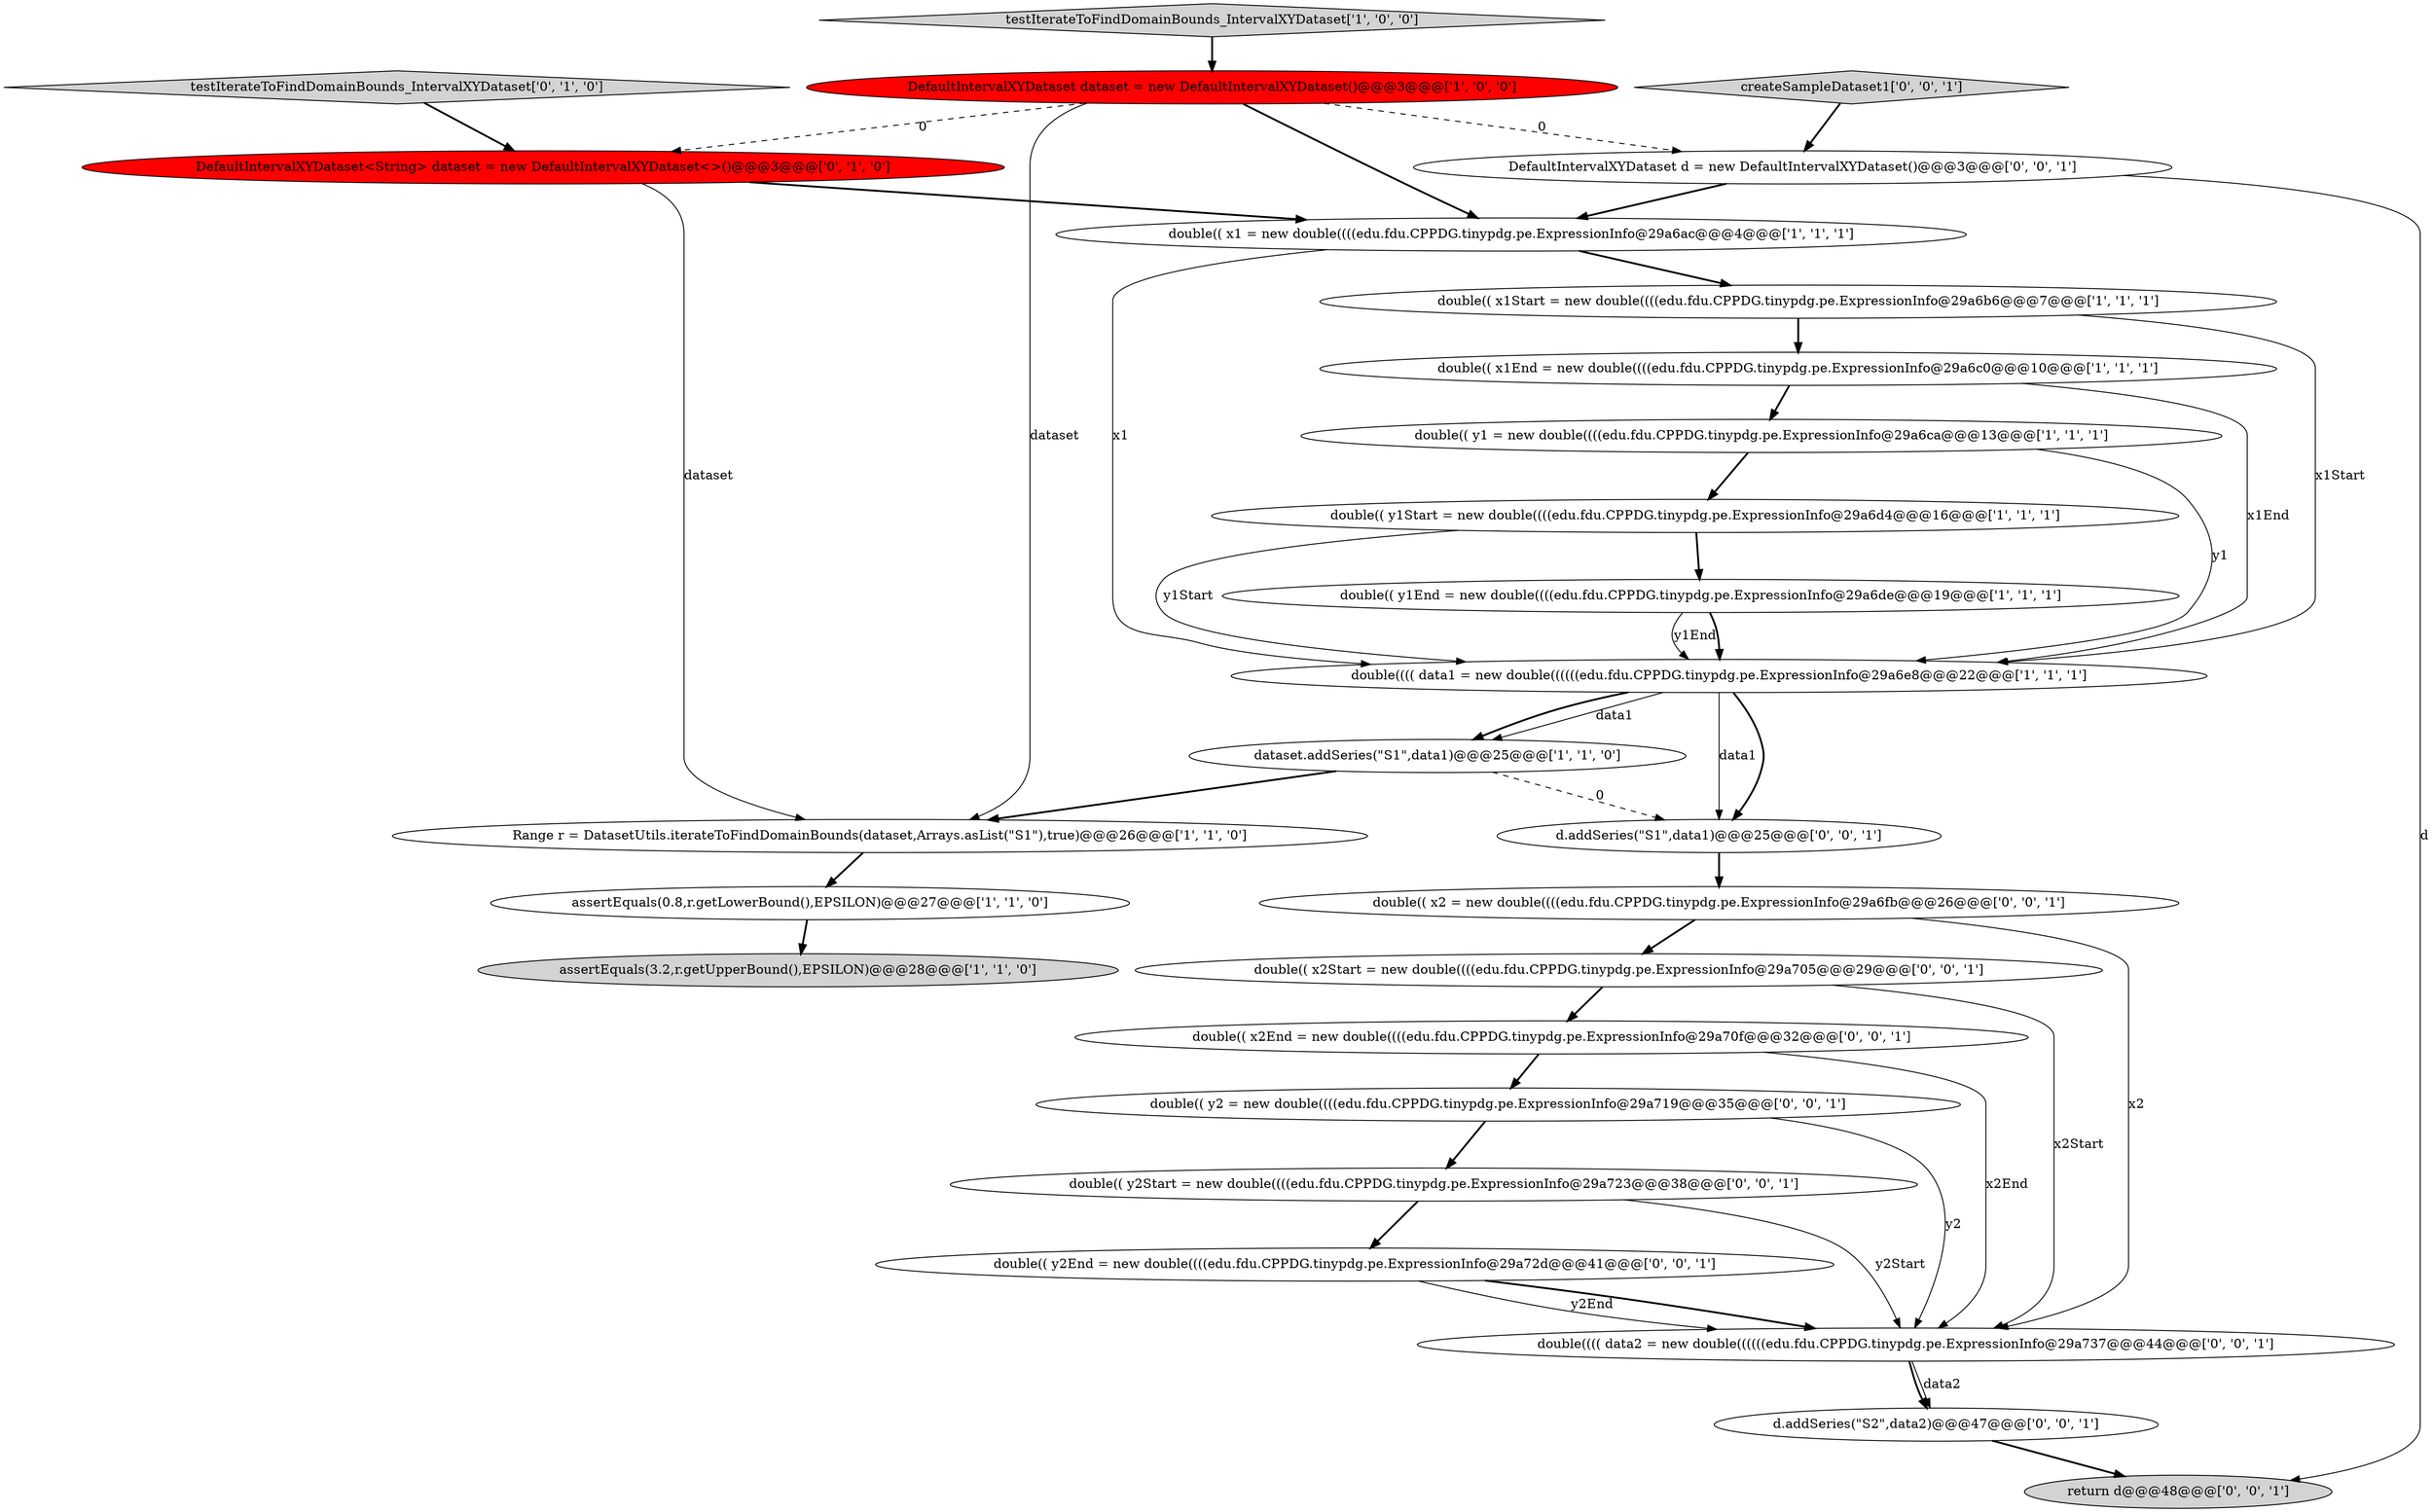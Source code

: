 digraph {
22 [style = filled, label = "double(( x2 = new double((((edu.fdu.CPPDG.tinypdg.pe.ExpressionInfo@29a6fb@@@26@@@['0', '0', '1']", fillcolor = white, shape = ellipse image = "AAA0AAABBB3BBB"];
23 [style = filled, label = "double(( x2End = new double((((edu.fdu.CPPDG.tinypdg.pe.ExpressionInfo@29a70f@@@32@@@['0', '0', '1']", fillcolor = white, shape = ellipse image = "AAA0AAABBB3BBB"];
12 [style = filled, label = "testIterateToFindDomainBounds_IntervalXYDataset['1', '0', '0']", fillcolor = lightgray, shape = diamond image = "AAA0AAABBB1BBB"];
5 [style = filled, label = "Range r = DatasetUtils.iterateToFindDomainBounds(dataset,Arrays.asList(\"S1\"),true)@@@26@@@['1', '1', '0']", fillcolor = white, shape = ellipse image = "AAA0AAABBB1BBB"];
16 [style = filled, label = "double(((( data2 = new double((((((edu.fdu.CPPDG.tinypdg.pe.ExpressionInfo@29a737@@@44@@@['0', '0', '1']", fillcolor = white, shape = ellipse image = "AAA0AAABBB3BBB"];
14 [style = filled, label = "testIterateToFindDomainBounds_IntervalXYDataset['0', '1', '0']", fillcolor = lightgray, shape = diamond image = "AAA0AAABBB2BBB"];
19 [style = filled, label = "DefaultIntervalXYDataset d = new DefaultIntervalXYDataset()@@@3@@@['0', '0', '1']", fillcolor = white, shape = ellipse image = "AAA0AAABBB3BBB"];
24 [style = filled, label = "double(( y2End = new double((((edu.fdu.CPPDG.tinypdg.pe.ExpressionInfo@29a72d@@@41@@@['0', '0', '1']", fillcolor = white, shape = ellipse image = "AAA0AAABBB3BBB"];
25 [style = filled, label = "d.addSeries(\"S1\",data1)@@@25@@@['0', '0', '1']", fillcolor = white, shape = ellipse image = "AAA0AAABBB3BBB"];
10 [style = filled, label = "double(( x1Start = new double((((edu.fdu.CPPDG.tinypdg.pe.ExpressionInfo@29a6b6@@@7@@@['1', '1', '1']", fillcolor = white, shape = ellipse image = "AAA0AAABBB1BBB"];
21 [style = filled, label = "d.addSeries(\"S2\",data2)@@@47@@@['0', '0', '1']", fillcolor = white, shape = ellipse image = "AAA0AAABBB3BBB"];
17 [style = filled, label = "createSampleDataset1['0', '0', '1']", fillcolor = lightgray, shape = diamond image = "AAA0AAABBB3BBB"];
20 [style = filled, label = "double(( y2Start = new double((((edu.fdu.CPPDG.tinypdg.pe.ExpressionInfo@29a723@@@38@@@['0', '0', '1']", fillcolor = white, shape = ellipse image = "AAA0AAABBB3BBB"];
7 [style = filled, label = "DefaultIntervalXYDataset dataset = new DefaultIntervalXYDataset()@@@3@@@['1', '0', '0']", fillcolor = red, shape = ellipse image = "AAA1AAABBB1BBB"];
15 [style = filled, label = "double(( x2Start = new double((((edu.fdu.CPPDG.tinypdg.pe.ExpressionInfo@29a705@@@29@@@['0', '0', '1']", fillcolor = white, shape = ellipse image = "AAA0AAABBB3BBB"];
8 [style = filled, label = "dataset.addSeries(\"S1\",data1)@@@25@@@['1', '1', '0']", fillcolor = white, shape = ellipse image = "AAA0AAABBB1BBB"];
2 [style = filled, label = "double(( y1 = new double((((edu.fdu.CPPDG.tinypdg.pe.ExpressionInfo@29a6ca@@@13@@@['1', '1', '1']", fillcolor = white, shape = ellipse image = "AAA0AAABBB1BBB"];
6 [style = filled, label = "assertEquals(3.2,r.getUpperBound(),EPSILON)@@@28@@@['1', '1', '0']", fillcolor = lightgray, shape = ellipse image = "AAA0AAABBB1BBB"];
13 [style = filled, label = "DefaultIntervalXYDataset<String> dataset = new DefaultIntervalXYDataset<>()@@@3@@@['0', '1', '0']", fillcolor = red, shape = ellipse image = "AAA1AAABBB2BBB"];
26 [style = filled, label = "return d@@@48@@@['0', '0', '1']", fillcolor = lightgray, shape = ellipse image = "AAA0AAABBB3BBB"];
1 [style = filled, label = "assertEquals(0.8,r.getLowerBound(),EPSILON)@@@27@@@['1', '1', '0']", fillcolor = white, shape = ellipse image = "AAA0AAABBB1BBB"];
3 [style = filled, label = "double(( y1Start = new double((((edu.fdu.CPPDG.tinypdg.pe.ExpressionInfo@29a6d4@@@16@@@['1', '1', '1']", fillcolor = white, shape = ellipse image = "AAA0AAABBB1BBB"];
9 [style = filled, label = "double(( x1 = new double((((edu.fdu.CPPDG.tinypdg.pe.ExpressionInfo@29a6ac@@@4@@@['1', '1', '1']", fillcolor = white, shape = ellipse image = "AAA0AAABBB1BBB"];
0 [style = filled, label = "double(( y1End = new double((((edu.fdu.CPPDG.tinypdg.pe.ExpressionInfo@29a6de@@@19@@@['1', '1', '1']", fillcolor = white, shape = ellipse image = "AAA0AAABBB1BBB"];
18 [style = filled, label = "double(( y2 = new double((((edu.fdu.CPPDG.tinypdg.pe.ExpressionInfo@29a719@@@35@@@['0', '0', '1']", fillcolor = white, shape = ellipse image = "AAA0AAABBB3BBB"];
4 [style = filled, label = "double(((( data1 = new double((((((edu.fdu.CPPDG.tinypdg.pe.ExpressionInfo@29a6e8@@@22@@@['1', '1', '1']", fillcolor = white, shape = ellipse image = "AAA0AAABBB1BBB"];
11 [style = filled, label = "double(( x1End = new double((((edu.fdu.CPPDG.tinypdg.pe.ExpressionInfo@29a6c0@@@10@@@['1', '1', '1']", fillcolor = white, shape = ellipse image = "AAA0AAABBB1BBB"];
0->4 [style = solid, label="y1End"];
15->23 [style = bold, label=""];
11->4 [style = solid, label="x1End"];
15->16 [style = solid, label="x2Start"];
22->15 [style = bold, label=""];
3->4 [style = solid, label="y1Start"];
19->26 [style = solid, label="d"];
4->25 [style = bold, label=""];
25->22 [style = bold, label=""];
4->25 [style = solid, label="data1"];
23->16 [style = solid, label="x2End"];
2->3 [style = bold, label=""];
9->4 [style = solid, label="x1"];
18->16 [style = solid, label="y2"];
20->16 [style = solid, label="y2Start"];
4->8 [style = solid, label="data1"];
22->16 [style = solid, label="x2"];
9->10 [style = bold, label=""];
13->5 [style = solid, label="dataset"];
17->19 [style = bold, label=""];
12->7 [style = bold, label=""];
11->2 [style = bold, label=""];
3->0 [style = bold, label=""];
7->9 [style = bold, label=""];
24->16 [style = bold, label=""];
5->1 [style = bold, label=""];
18->20 [style = bold, label=""];
21->26 [style = bold, label=""];
1->6 [style = bold, label=""];
7->5 [style = solid, label="dataset"];
10->4 [style = solid, label="x1Start"];
8->5 [style = bold, label=""];
19->9 [style = bold, label=""];
7->19 [style = dashed, label="0"];
0->4 [style = bold, label=""];
2->4 [style = solid, label="y1"];
16->21 [style = bold, label=""];
7->13 [style = dashed, label="0"];
4->8 [style = bold, label=""];
8->25 [style = dashed, label="0"];
13->9 [style = bold, label=""];
14->13 [style = bold, label=""];
20->24 [style = bold, label=""];
24->16 [style = solid, label="y2End"];
23->18 [style = bold, label=""];
16->21 [style = solid, label="data2"];
10->11 [style = bold, label=""];
}
